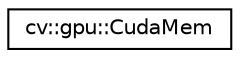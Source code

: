 digraph "Graphical Class Hierarchy"
{
 // LATEX_PDF_SIZE
  edge [fontname="Helvetica",fontsize="10",labelfontname="Helvetica",labelfontsize="10"];
  node [fontname="Helvetica",fontsize="10",shape=record];
  rankdir="LR";
  Node0 [label="cv::gpu::CudaMem",height=0.2,width=0.4,color="black", fillcolor="white", style="filled",URL="$classcv_1_1gpu_1_1_cuda_mem.html",tooltip=" "];
}
